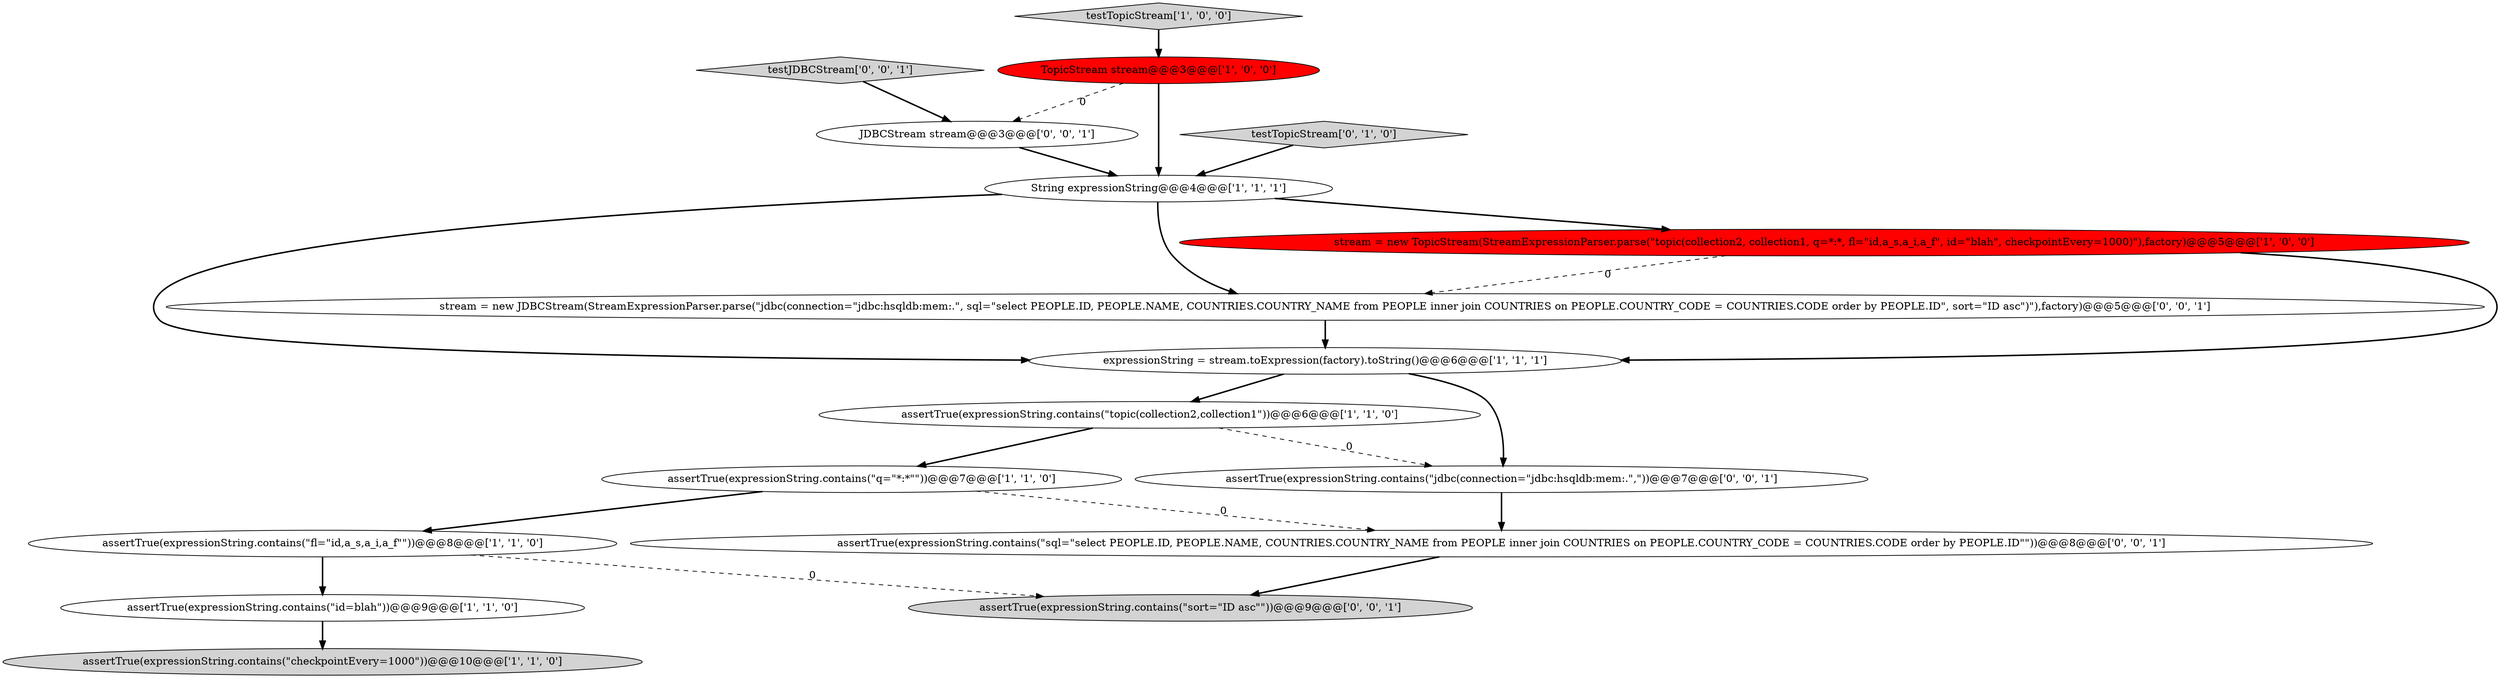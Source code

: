 digraph {
8 [style = filled, label = "assertTrue(expressionString.contains(\"topic(collection2,collection1\"))@@@6@@@['1', '1', '0']", fillcolor = white, shape = ellipse image = "AAA0AAABBB1BBB"];
16 [style = filled, label = "JDBCStream stream@@@3@@@['0', '0', '1']", fillcolor = white, shape = ellipse image = "AAA0AAABBB3BBB"];
5 [style = filled, label = "expressionString = stream.toExpression(factory).toString()@@@6@@@['1', '1', '1']", fillcolor = white, shape = ellipse image = "AAA0AAABBB1BBB"];
6 [style = filled, label = "assertTrue(expressionString.contains(\"id=blah\"))@@@9@@@['1', '1', '0']", fillcolor = white, shape = ellipse image = "AAA0AAABBB1BBB"];
4 [style = filled, label = "assertTrue(expressionString.contains(\"checkpointEvery=1000\"))@@@10@@@['1', '1', '0']", fillcolor = lightgray, shape = ellipse image = "AAA0AAABBB1BBB"];
0 [style = filled, label = "testTopicStream['1', '0', '0']", fillcolor = lightgray, shape = diamond image = "AAA0AAABBB1BBB"];
2 [style = filled, label = "TopicStream stream@@@3@@@['1', '0', '0']", fillcolor = red, shape = ellipse image = "AAA1AAABBB1BBB"];
12 [style = filled, label = "assertTrue(expressionString.contains(\"sort=\"ID asc\"\"))@@@9@@@['0', '0', '1']", fillcolor = lightgray, shape = ellipse image = "AAA0AAABBB3BBB"];
1 [style = filled, label = "String expressionString@@@4@@@['1', '1', '1']", fillcolor = white, shape = ellipse image = "AAA0AAABBB1BBB"];
11 [style = filled, label = "assertTrue(expressionString.contains(\"sql=\"select PEOPLE.ID, PEOPLE.NAME, COUNTRIES.COUNTRY_NAME from PEOPLE inner join COUNTRIES on PEOPLE.COUNTRY_CODE = COUNTRIES.CODE order by PEOPLE.ID\"\"))@@@8@@@['0', '0', '1']", fillcolor = white, shape = ellipse image = "AAA0AAABBB3BBB"];
14 [style = filled, label = "stream = new JDBCStream(StreamExpressionParser.parse(\"jdbc(connection=\"jdbc:hsqldb:mem:.\", sql=\"select PEOPLE.ID, PEOPLE.NAME, COUNTRIES.COUNTRY_NAME from PEOPLE inner join COUNTRIES on PEOPLE.COUNTRY_CODE = COUNTRIES.CODE order by PEOPLE.ID\", sort=\"ID asc\")\"),factory)@@@5@@@['0', '0', '1']", fillcolor = white, shape = ellipse image = "AAA0AAABBB3BBB"];
3 [style = filled, label = "assertTrue(expressionString.contains(\"fl=\"id,a_s,a_i,a_f\"\"))@@@8@@@['1', '1', '0']", fillcolor = white, shape = ellipse image = "AAA0AAABBB1BBB"];
13 [style = filled, label = "testJDBCStream['0', '0', '1']", fillcolor = lightgray, shape = diamond image = "AAA0AAABBB3BBB"];
7 [style = filled, label = "stream = new TopicStream(StreamExpressionParser.parse(\"topic(collection2, collection1, q=*:*, fl=\"id,a_s,a_i,a_f\", id=\"blah\", checkpointEvery=1000)\"),factory)@@@5@@@['1', '0', '0']", fillcolor = red, shape = ellipse image = "AAA1AAABBB1BBB"];
9 [style = filled, label = "assertTrue(expressionString.contains(\"q=\"*:*\"\"))@@@7@@@['1', '1', '0']", fillcolor = white, shape = ellipse image = "AAA0AAABBB1BBB"];
15 [style = filled, label = "assertTrue(expressionString.contains(\"jdbc(connection=\"jdbc:hsqldb:mem:.\",\"))@@@7@@@['0', '0', '1']", fillcolor = white, shape = ellipse image = "AAA0AAABBB3BBB"];
10 [style = filled, label = "testTopicStream['0', '1', '0']", fillcolor = lightgray, shape = diamond image = "AAA0AAABBB2BBB"];
1->5 [style = bold, label=""];
5->8 [style = bold, label=""];
2->1 [style = bold, label=""];
7->14 [style = dashed, label="0"];
8->15 [style = dashed, label="0"];
0->2 [style = bold, label=""];
5->15 [style = bold, label=""];
3->6 [style = bold, label=""];
11->12 [style = bold, label=""];
1->7 [style = bold, label=""];
13->16 [style = bold, label=""];
6->4 [style = bold, label=""];
7->5 [style = bold, label=""];
3->12 [style = dashed, label="0"];
15->11 [style = bold, label=""];
16->1 [style = bold, label=""];
2->16 [style = dashed, label="0"];
8->9 [style = bold, label=""];
9->3 [style = bold, label=""];
9->11 [style = dashed, label="0"];
1->14 [style = bold, label=""];
10->1 [style = bold, label=""];
14->5 [style = bold, label=""];
}
